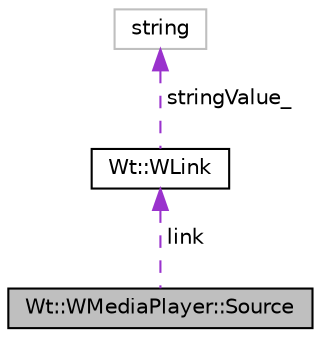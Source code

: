 digraph "Wt::WMediaPlayer::Source"
{
 // LATEX_PDF_SIZE
  edge [fontname="Helvetica",fontsize="10",labelfontname="Helvetica",labelfontsize="10"];
  node [fontname="Helvetica",fontsize="10",shape=record];
  Node1 [label="Wt::WMediaPlayer::Source",height=0.2,width=0.4,color="black", fillcolor="grey75", style="filled", fontcolor="black",tooltip=" "];
  Node2 -> Node1 [dir="back",color="darkorchid3",fontsize="10",style="dashed",label=" link" ];
  Node2 [label="Wt::WLink",height=0.2,width=0.4,color="black", fillcolor="white", style="filled",URL="$classWt_1_1WLink.html",tooltip="A value class that defines a hyperlink target."];
  Node3 -> Node2 [dir="back",color="darkorchid3",fontsize="10",style="dashed",label=" stringValue_" ];
  Node3 [label="string",height=0.2,width=0.4,color="grey75", fillcolor="white", style="filled",tooltip=" "];
}

